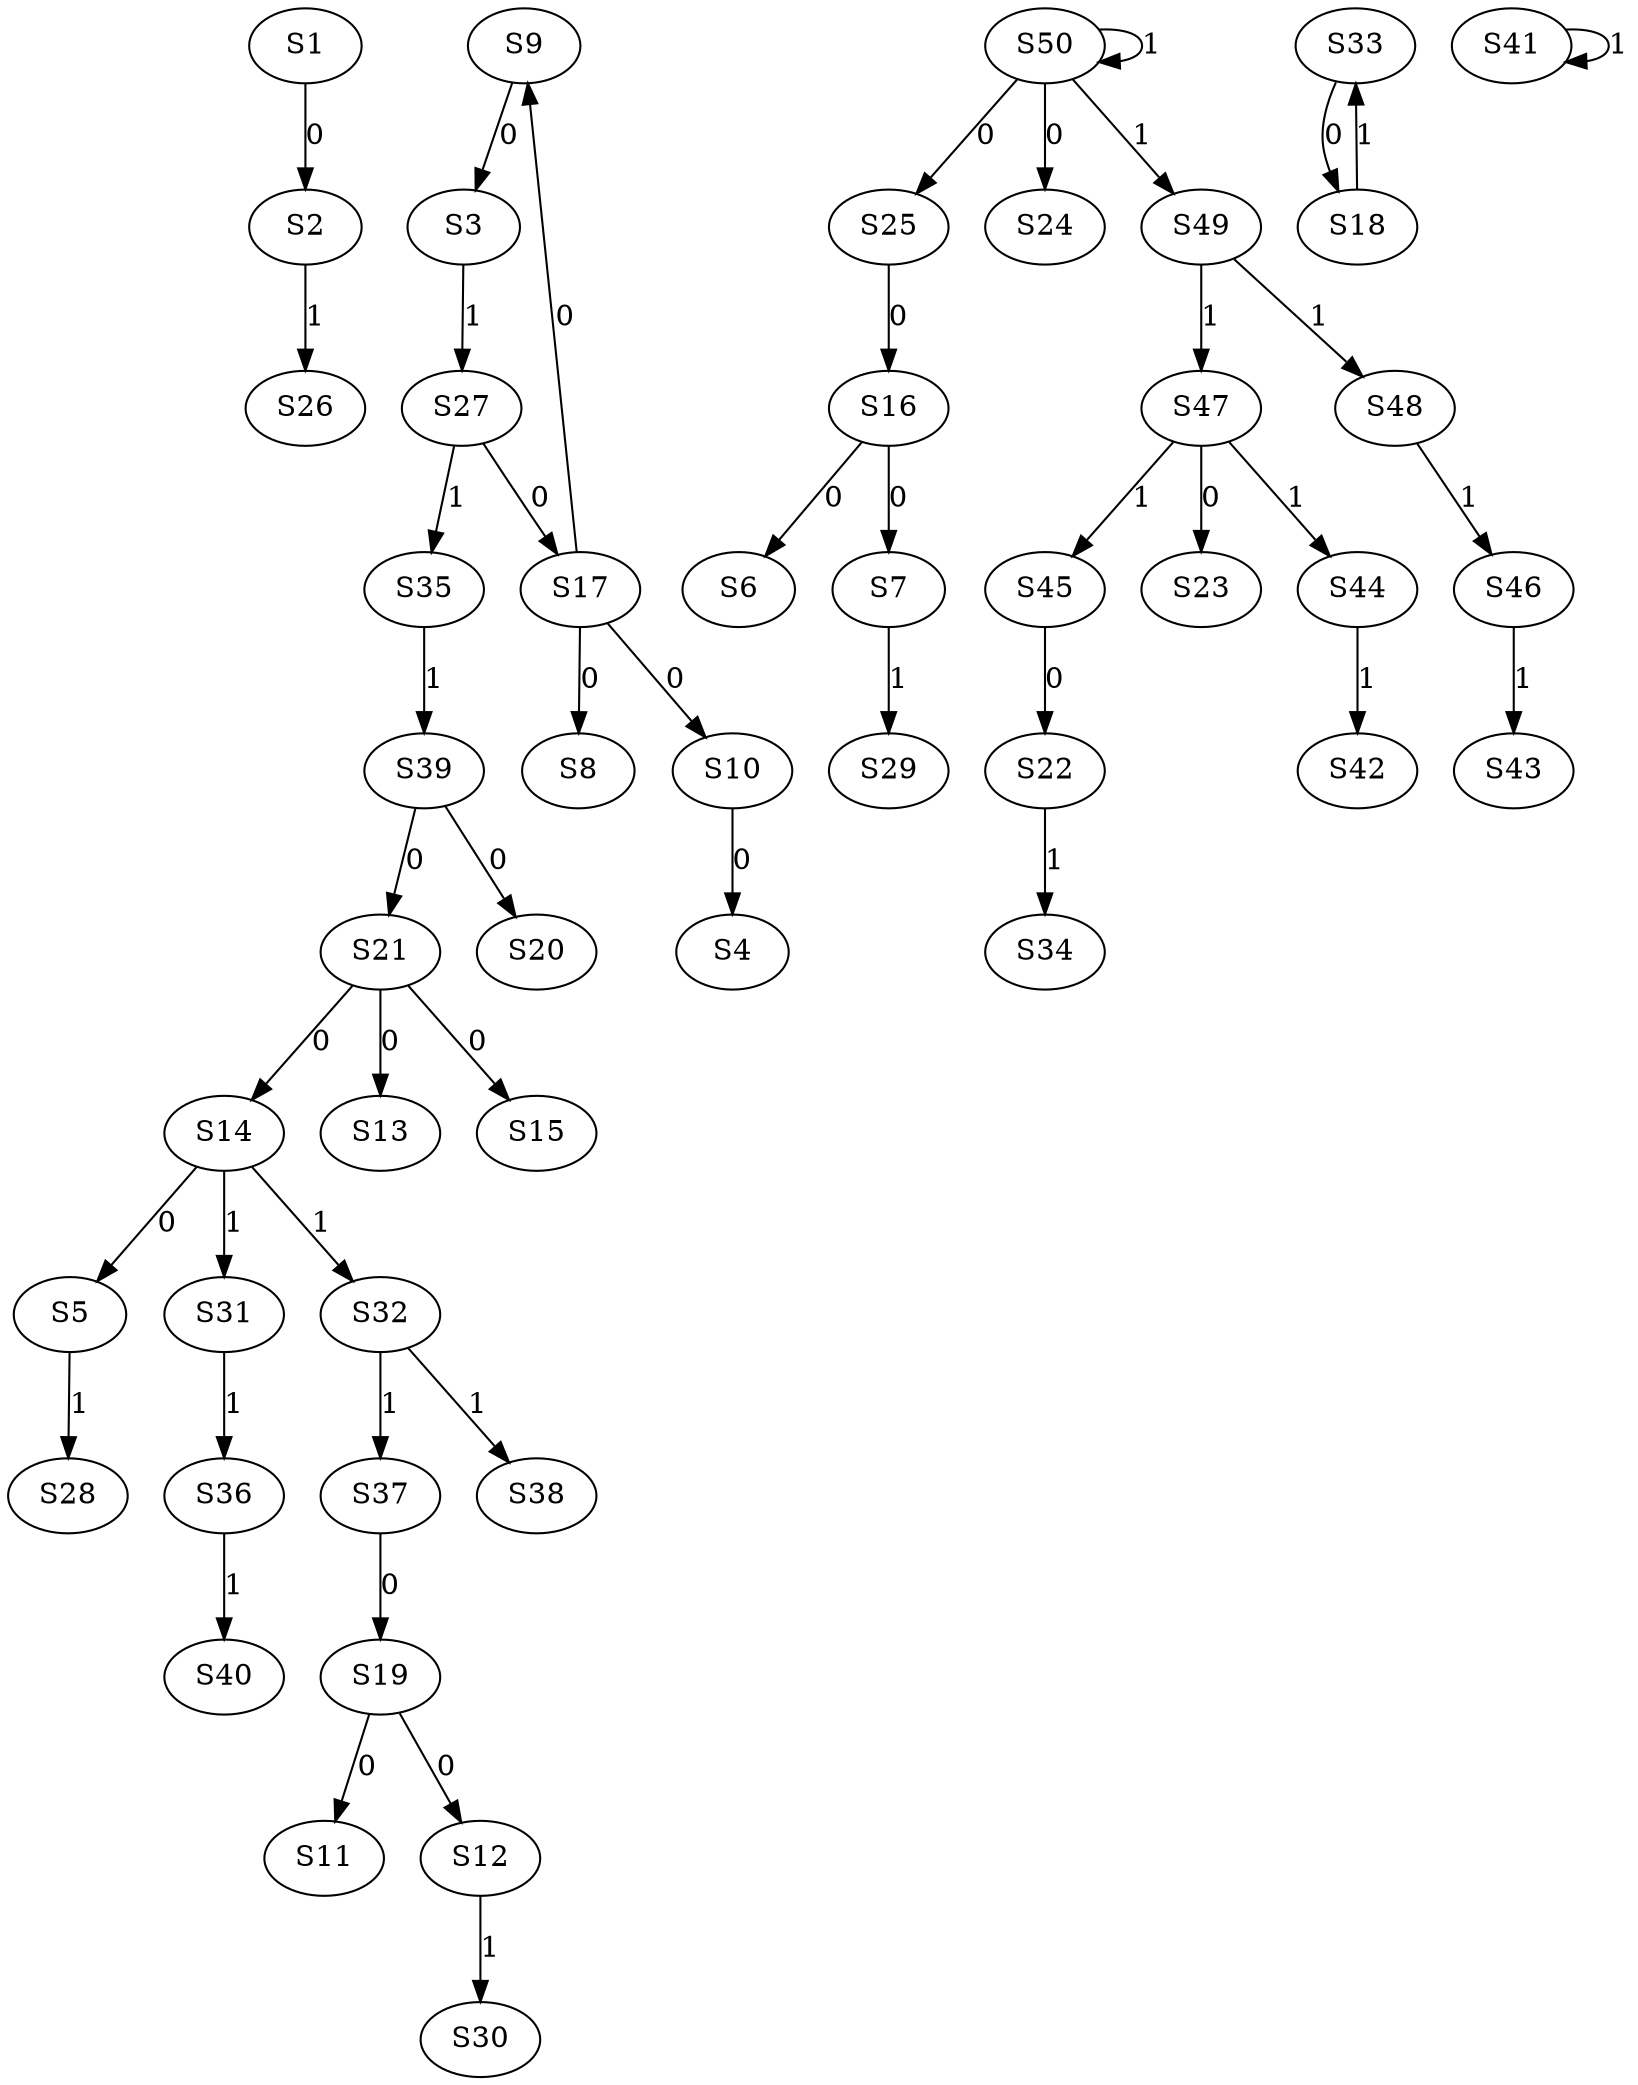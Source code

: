strict digraph {
	S1 -> S2 [ label = 0 ];
	S9 -> S3 [ label = 0 ];
	S10 -> S4 [ label = 0 ];
	S14 -> S5 [ label = 0 ];
	S16 -> S6 [ label = 0 ];
	S16 -> S7 [ label = 0 ];
	S17 -> S8 [ label = 0 ];
	S17 -> S9 [ label = 0 ];
	S17 -> S10 [ label = 0 ];
	S19 -> S11 [ label = 0 ];
	S19 -> S12 [ label = 0 ];
	S21 -> S13 [ label = 0 ];
	S21 -> S14 [ label = 0 ];
	S21 -> S15 [ label = 0 ];
	S25 -> S16 [ label = 0 ];
	S27 -> S17 [ label = 0 ];
	S33 -> S18 [ label = 0 ];
	S37 -> S19 [ label = 0 ];
	S39 -> S20 [ label = 0 ];
	S39 -> S21 [ label = 0 ];
	S45 -> S22 [ label = 0 ];
	S47 -> S23 [ label = 0 ];
	S50 -> S24 [ label = 0 ];
	S50 -> S25 [ label = 0 ];
	S2 -> S26 [ label = 1 ];
	S3 -> S27 [ label = 1 ];
	S5 -> S28 [ label = 1 ];
	S7 -> S29 [ label = 1 ];
	S12 -> S30 [ label = 1 ];
	S14 -> S31 [ label = 1 ];
	S14 -> S32 [ label = 1 ];
	S18 -> S33 [ label = 1 ];
	S22 -> S34 [ label = 1 ];
	S27 -> S35 [ label = 1 ];
	S31 -> S36 [ label = 1 ];
	S32 -> S37 [ label = 1 ];
	S32 -> S38 [ label = 1 ];
	S35 -> S39 [ label = 1 ];
	S36 -> S40 [ label = 1 ];
	S41 -> S41 [ label = 1 ];
	S44 -> S42 [ label = 1 ];
	S46 -> S43 [ label = 1 ];
	S47 -> S44 [ label = 1 ];
	S47 -> S45 [ label = 1 ];
	S48 -> S46 [ label = 1 ];
	S49 -> S47 [ label = 1 ];
	S49 -> S48 [ label = 1 ];
	S50 -> S49 [ label = 1 ];
	S50 -> S50 [ label = 1 ];
}